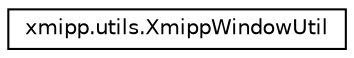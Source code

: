 digraph "Graphical Class Hierarchy"
{
  edge [fontname="Helvetica",fontsize="10",labelfontname="Helvetica",labelfontsize="10"];
  node [fontname="Helvetica",fontsize="10",shape=record];
  rankdir="LR";
  Node0 [label="xmipp.utils.XmippWindowUtil",height=0.2,width=0.4,color="black", fillcolor="white", style="filled",URL="$classxmipp_1_1utils_1_1XmippWindowUtil.html"];
}
